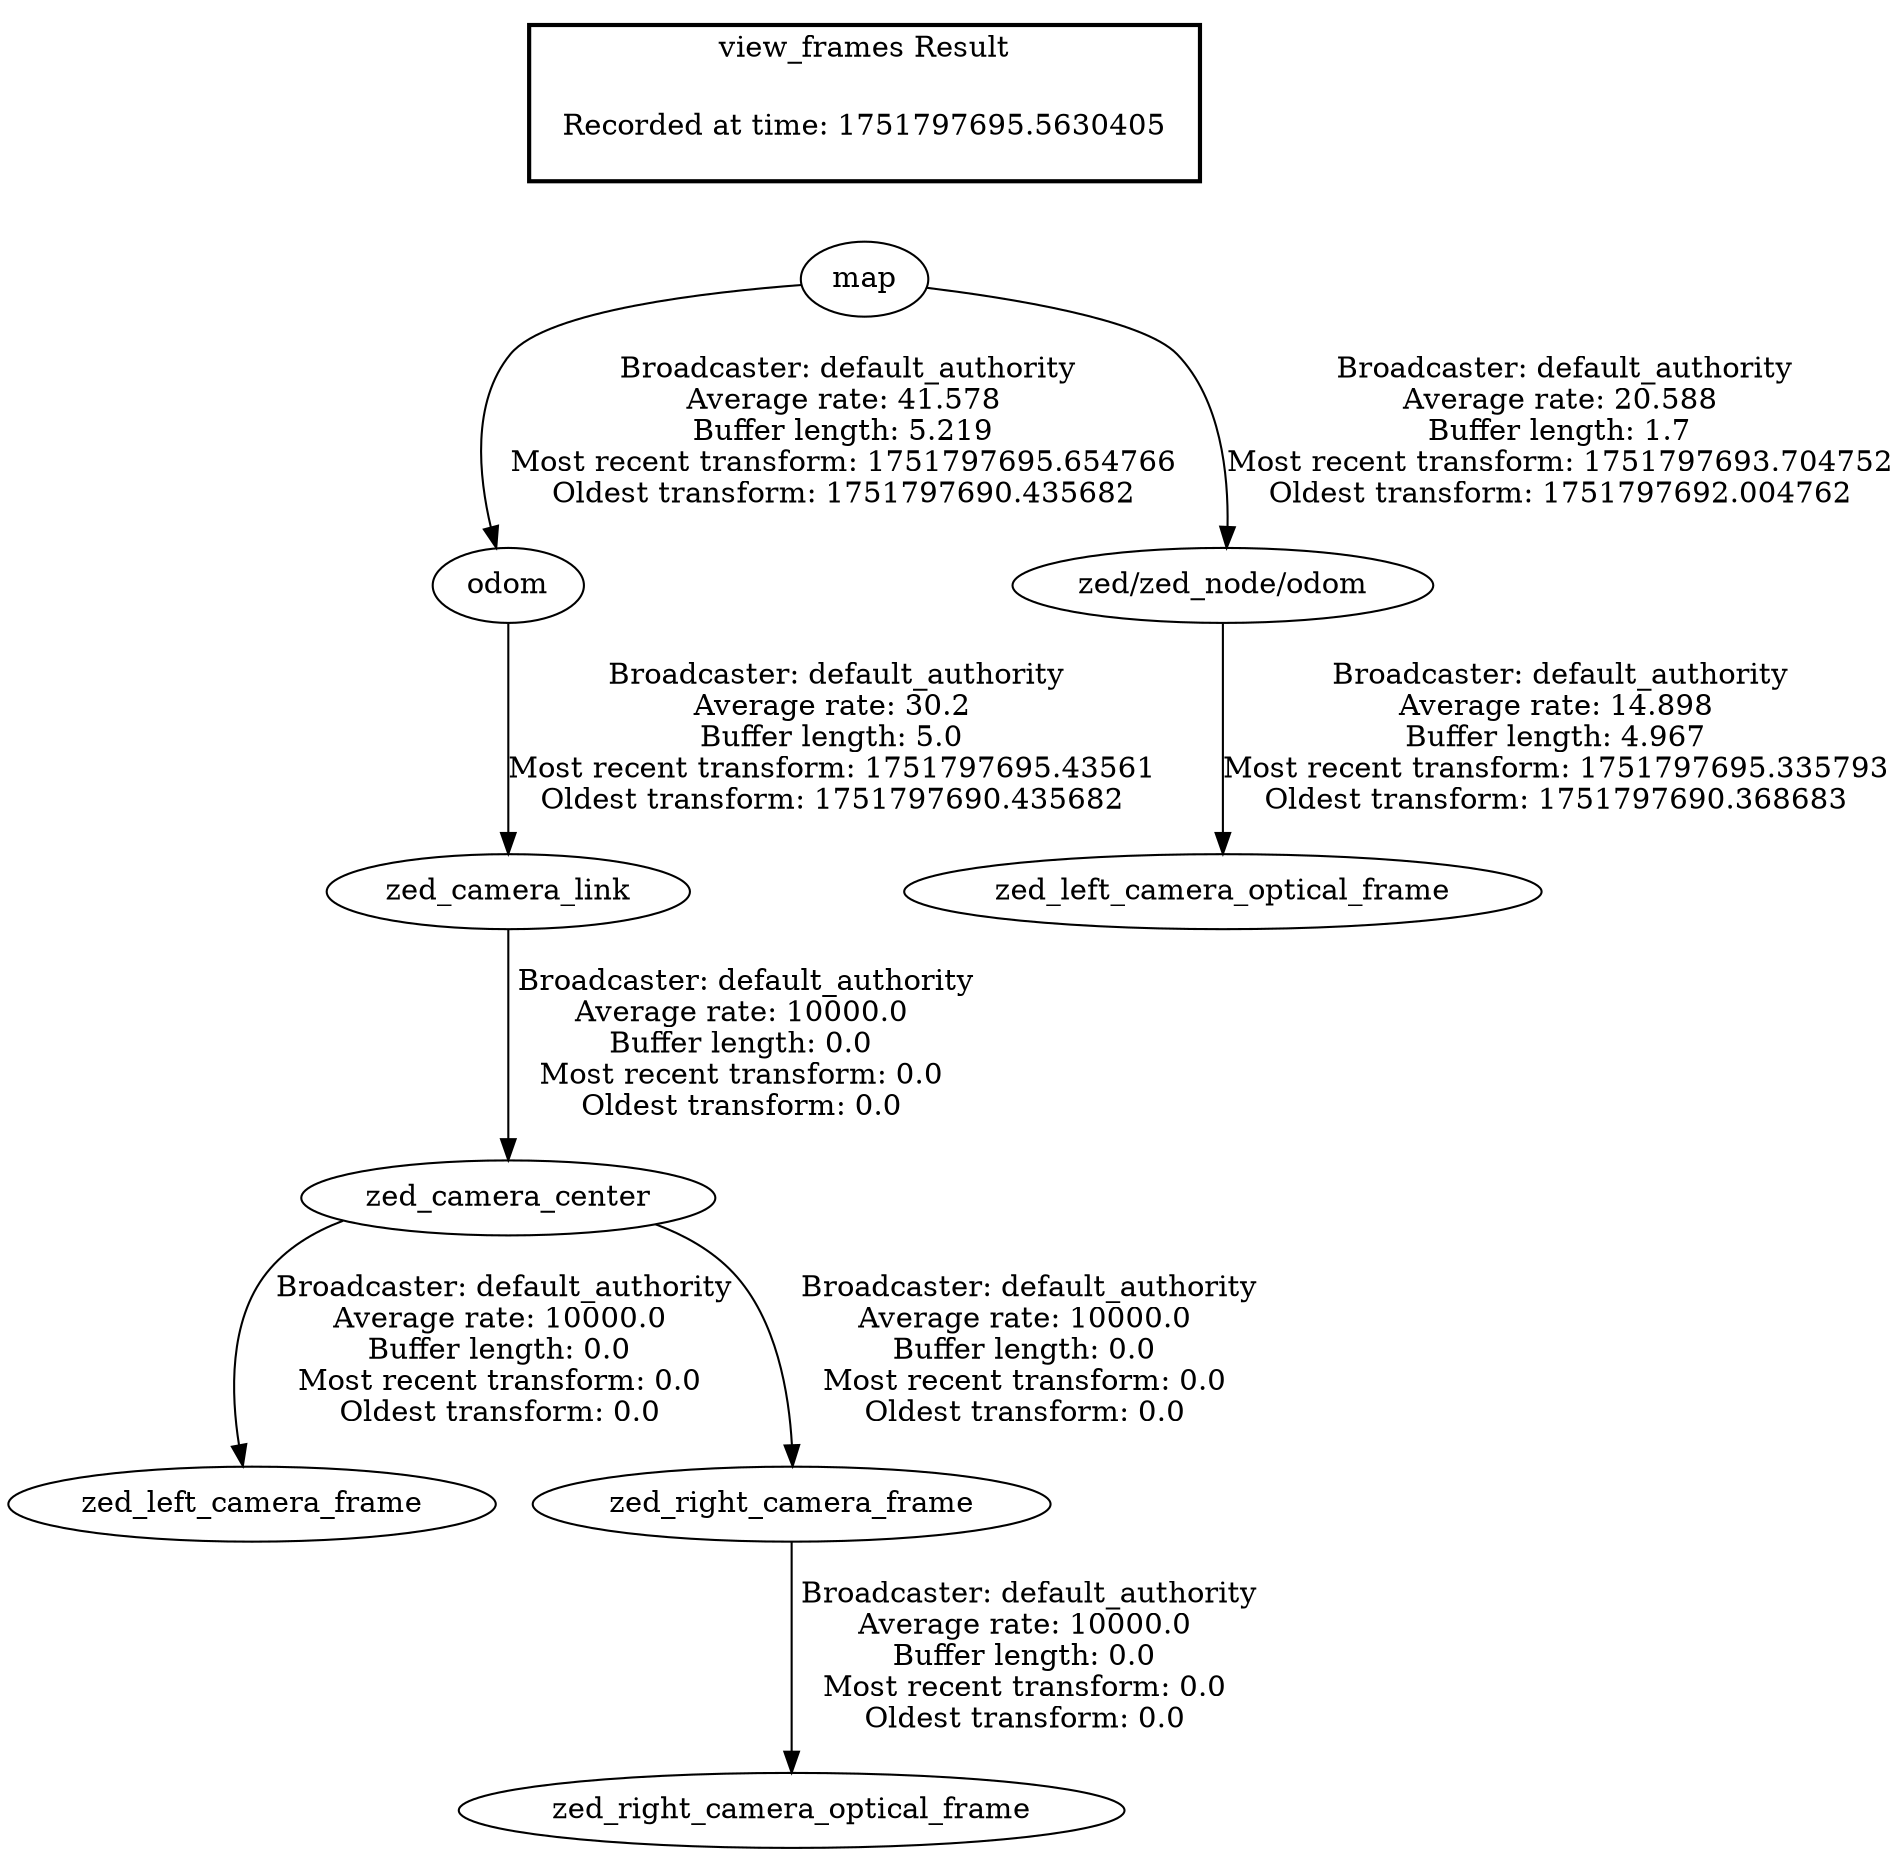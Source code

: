 digraph G {
"odom" -> "zed_camera_link"[label=" Broadcaster: default_authority\nAverage rate: 30.2\nBuffer length: 5.0\nMost recent transform: 1751797695.43561\nOldest transform: 1751797690.435682\n"];
"map" -> "odom"[label=" Broadcaster: default_authority\nAverage rate: 41.578\nBuffer length: 5.219\nMost recent transform: 1751797695.654766\nOldest transform: 1751797690.435682\n"];
"zed_camera_link" -> "zed_camera_center"[label=" Broadcaster: default_authority\nAverage rate: 10000.0\nBuffer length: 0.0\nMost recent transform: 0.0\nOldest transform: 0.0\n"];
"zed_camera_center" -> "zed_left_camera_frame"[label=" Broadcaster: default_authority\nAverage rate: 10000.0\nBuffer length: 0.0\nMost recent transform: 0.0\nOldest transform: 0.0\n"];
"zed/zed_node/odom" -> "zed_left_camera_optical_frame"[label=" Broadcaster: default_authority\nAverage rate: 14.898\nBuffer length: 4.967\nMost recent transform: 1751797695.335793\nOldest transform: 1751797690.368683\n"];
"zed_camera_center" -> "zed_right_camera_frame"[label=" Broadcaster: default_authority\nAverage rate: 10000.0\nBuffer length: 0.0\nMost recent transform: 0.0\nOldest transform: 0.0\n"];
"zed_right_camera_frame" -> "zed_right_camera_optical_frame"[label=" Broadcaster: default_authority\nAverage rate: 10000.0\nBuffer length: 0.0\nMost recent transform: 0.0\nOldest transform: 0.0\n"];
"map" -> "zed/zed_node/odom"[label=" Broadcaster: default_authority\nAverage rate: 20.588\nBuffer length: 1.7\nMost recent transform: 1751797693.704752\nOldest transform: 1751797692.004762\n"];
edge [style=invis];
 subgraph cluster_legend { style=bold; color=black; label ="view_frames Result";
"Recorded at time: 1751797695.5630405"[ shape=plaintext ] ;
}->"map";
}